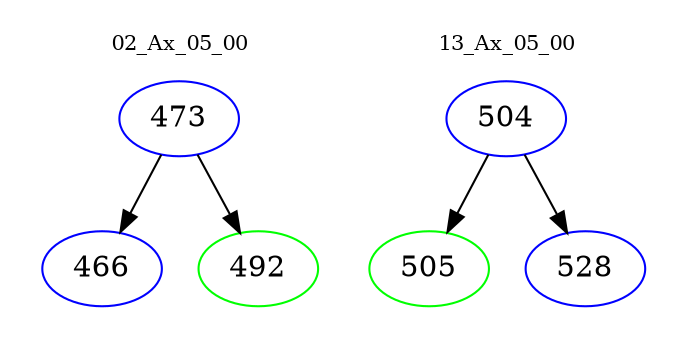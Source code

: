 digraph{
subgraph cluster_0 {
color = white
label = "02_Ax_05_00";
fontsize=10;
T0_473 [label="473", color="blue"]
T0_473 -> T0_466 [color="black"]
T0_466 [label="466", color="blue"]
T0_473 -> T0_492 [color="black"]
T0_492 [label="492", color="green"]
}
subgraph cluster_1 {
color = white
label = "13_Ax_05_00";
fontsize=10;
T1_504 [label="504", color="blue"]
T1_504 -> T1_505 [color="black"]
T1_505 [label="505", color="green"]
T1_504 -> T1_528 [color="black"]
T1_528 [label="528", color="blue"]
}
}
